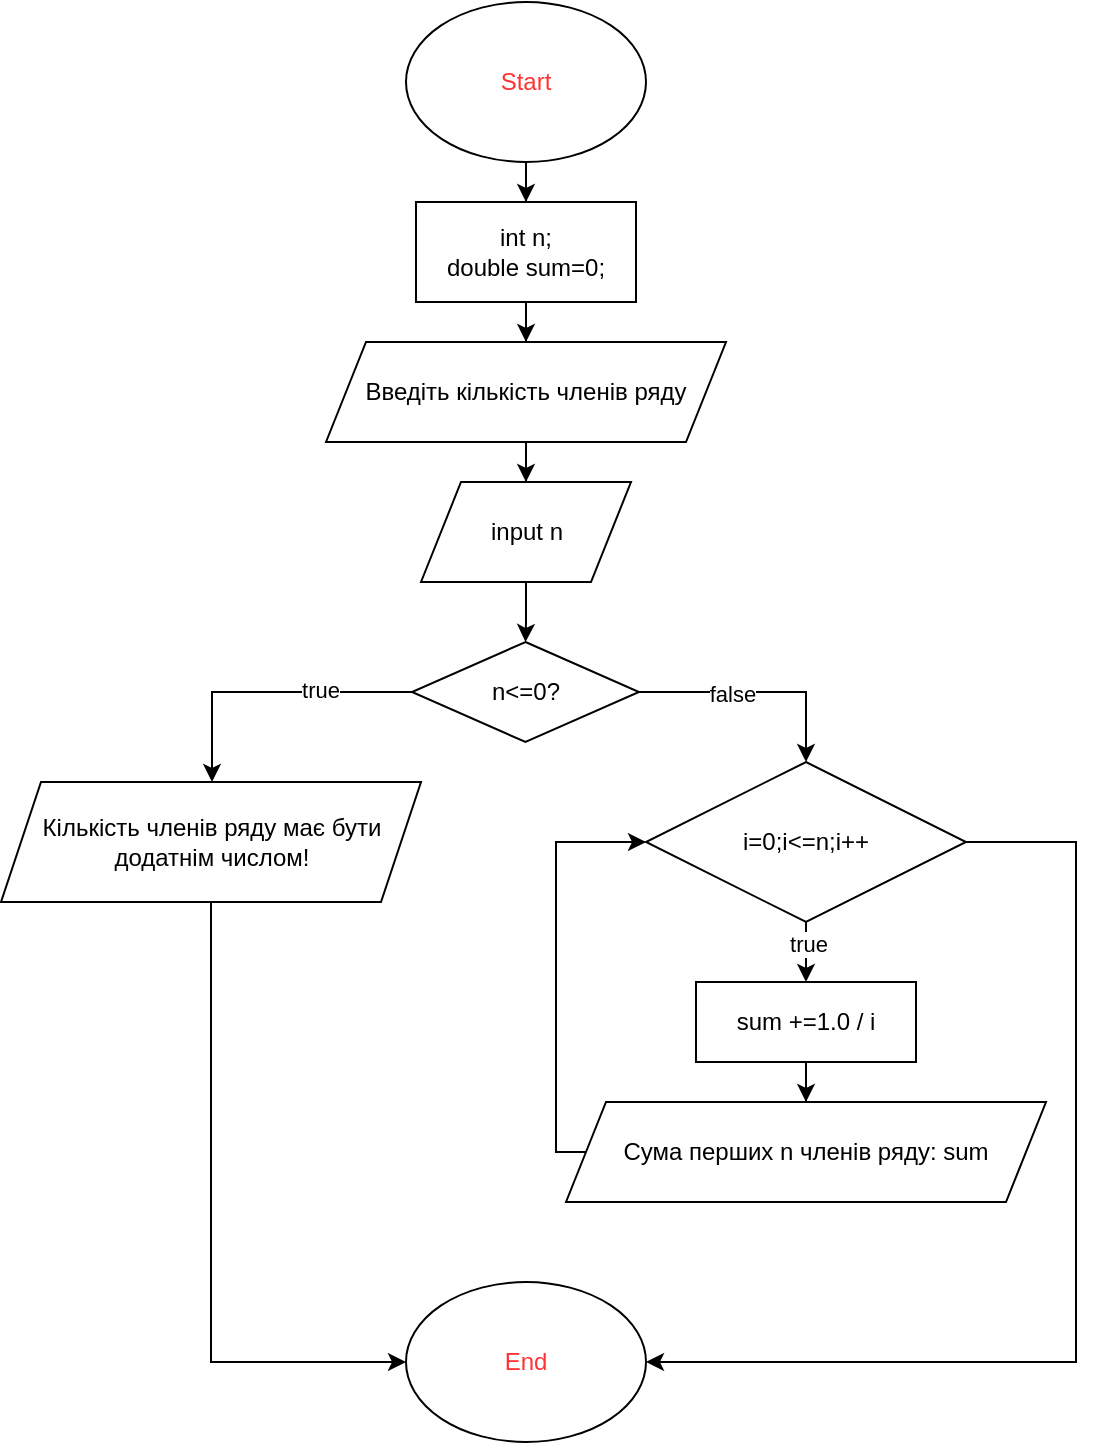 <mxfile version="24.7.17">
  <diagram name="Страница — 1" id="q75xxBz2Fl6iHN6mKOdP">
    <mxGraphModel dx="1221" dy="717" grid="1" gridSize="10" guides="1" tooltips="1" connect="1" arrows="1" fold="1" page="1" pageScale="1" pageWidth="1169" pageHeight="1654" math="0" shadow="0">
      <root>
        <mxCell id="0" />
        <mxCell id="1" parent="0" />
        <mxCell id="b86VXf5yLCmzlotmY-7M-3" style="edgeStyle=orthogonalEdgeStyle;rounded=0;orthogonalLoop=1;jettySize=auto;html=1;" edge="1" parent="1" source="b86VXf5yLCmzlotmY-7M-1" target="b86VXf5yLCmzlotmY-7M-2">
          <mxGeometry relative="1" as="geometry" />
        </mxCell>
        <mxCell id="b86VXf5yLCmzlotmY-7M-1" value="&lt;font color=&quot;#ff3333&quot;&gt;Start&lt;/font&gt;" style="ellipse;whiteSpace=wrap;html=1;" vertex="1" parent="1">
          <mxGeometry x="525" y="10" width="120" height="80" as="geometry" />
        </mxCell>
        <mxCell id="b86VXf5yLCmzlotmY-7M-5" style="edgeStyle=orthogonalEdgeStyle;rounded=0;orthogonalLoop=1;jettySize=auto;html=1;" edge="1" parent="1" source="b86VXf5yLCmzlotmY-7M-2" target="b86VXf5yLCmzlotmY-7M-4">
          <mxGeometry relative="1" as="geometry" />
        </mxCell>
        <mxCell id="b86VXf5yLCmzlotmY-7M-2" value="int n;&lt;div&gt;double sum=0;&lt;/div&gt;" style="rounded=0;whiteSpace=wrap;html=1;" vertex="1" parent="1">
          <mxGeometry x="530" y="110" width="110" height="50" as="geometry" />
        </mxCell>
        <mxCell id="b86VXf5yLCmzlotmY-7M-7" style="edgeStyle=orthogonalEdgeStyle;rounded=0;orthogonalLoop=1;jettySize=auto;html=1;" edge="1" parent="1" source="b86VXf5yLCmzlotmY-7M-4" target="b86VXf5yLCmzlotmY-7M-6">
          <mxGeometry relative="1" as="geometry" />
        </mxCell>
        <mxCell id="b86VXf5yLCmzlotmY-7M-4" value="Введіть кількість членів ряду" style="shape=parallelogram;perimeter=parallelogramPerimeter;whiteSpace=wrap;html=1;fixedSize=1;" vertex="1" parent="1">
          <mxGeometry x="485" y="180" width="200" height="50" as="geometry" />
        </mxCell>
        <mxCell id="b86VXf5yLCmzlotmY-7M-9" style="edgeStyle=orthogonalEdgeStyle;rounded=0;orthogonalLoop=1;jettySize=auto;html=1;entryX=0.5;entryY=0;entryDx=0;entryDy=0;" edge="1" parent="1" source="b86VXf5yLCmzlotmY-7M-6" target="b86VXf5yLCmzlotmY-7M-8">
          <mxGeometry relative="1" as="geometry" />
        </mxCell>
        <mxCell id="b86VXf5yLCmzlotmY-7M-6" value="input n" style="shape=parallelogram;perimeter=parallelogramPerimeter;whiteSpace=wrap;html=1;fixedSize=1;" vertex="1" parent="1">
          <mxGeometry x="532.5" y="250" width="105" height="50" as="geometry" />
        </mxCell>
        <mxCell id="b86VXf5yLCmzlotmY-7M-11" style="edgeStyle=orthogonalEdgeStyle;rounded=0;orthogonalLoop=1;jettySize=auto;html=1;" edge="1" parent="1" source="b86VXf5yLCmzlotmY-7M-8" target="b86VXf5yLCmzlotmY-7M-10">
          <mxGeometry relative="1" as="geometry">
            <Array as="points">
              <mxPoint x="428" y="355" />
            </Array>
          </mxGeometry>
        </mxCell>
        <mxCell id="b86VXf5yLCmzlotmY-7M-14" value="true" style="edgeLabel;html=1;align=center;verticalAlign=middle;resizable=0;points=[];" vertex="1" connectable="0" parent="b86VXf5yLCmzlotmY-7M-11">
          <mxGeometry x="-0.365" y="-1" relative="1" as="geometry">
            <mxPoint as="offset" />
          </mxGeometry>
        </mxCell>
        <mxCell id="b86VXf5yLCmzlotmY-7M-15" style="edgeStyle=orthogonalEdgeStyle;rounded=0;orthogonalLoop=1;jettySize=auto;html=1;entryX=0.5;entryY=0;entryDx=0;entryDy=0;" edge="1" parent="1" source="b86VXf5yLCmzlotmY-7M-8" target="b86VXf5yLCmzlotmY-7M-12">
          <mxGeometry relative="1" as="geometry" />
        </mxCell>
        <mxCell id="b86VXf5yLCmzlotmY-7M-16" value="false" style="edgeLabel;html=1;align=center;verticalAlign=middle;resizable=0;points=[];" vertex="1" connectable="0" parent="b86VXf5yLCmzlotmY-7M-15">
          <mxGeometry x="-0.232" y="-1" relative="1" as="geometry">
            <mxPoint x="1" as="offset" />
          </mxGeometry>
        </mxCell>
        <mxCell id="b86VXf5yLCmzlotmY-7M-8" value="n&amp;lt;=0?" style="rhombus;whiteSpace=wrap;html=1;" vertex="1" parent="1">
          <mxGeometry x="528" y="330" width="113.5" height="50" as="geometry" />
        </mxCell>
        <mxCell id="b86VXf5yLCmzlotmY-7M-27" style="edgeStyle=orthogonalEdgeStyle;rounded=0;orthogonalLoop=1;jettySize=auto;html=1;entryX=0;entryY=0.5;entryDx=0;entryDy=0;" edge="1" parent="1" source="b86VXf5yLCmzlotmY-7M-10" target="b86VXf5yLCmzlotmY-7M-21">
          <mxGeometry relative="1" as="geometry" />
        </mxCell>
        <mxCell id="b86VXf5yLCmzlotmY-7M-10" value="Кількість членів ряду має бути додатнім числом!" style="shape=parallelogram;perimeter=parallelogramPerimeter;whiteSpace=wrap;html=1;fixedSize=1;" vertex="1" parent="1">
          <mxGeometry x="322.5" y="400" width="210" height="60" as="geometry" />
        </mxCell>
        <mxCell id="b86VXf5yLCmzlotmY-7M-19" style="edgeStyle=orthogonalEdgeStyle;rounded=0;orthogonalLoop=1;jettySize=auto;html=1;" edge="1" parent="1" source="b86VXf5yLCmzlotmY-7M-12" target="b86VXf5yLCmzlotmY-7M-17">
          <mxGeometry relative="1" as="geometry" />
        </mxCell>
        <mxCell id="b86VXf5yLCmzlotmY-7M-24" value="true" style="edgeLabel;html=1;align=center;verticalAlign=middle;resizable=0;points=[];" vertex="1" connectable="0" parent="b86VXf5yLCmzlotmY-7M-19">
          <mxGeometry x="0.24" y="1" relative="1" as="geometry">
            <mxPoint as="offset" />
          </mxGeometry>
        </mxCell>
        <mxCell id="b86VXf5yLCmzlotmY-7M-26" style="edgeStyle=orthogonalEdgeStyle;rounded=0;orthogonalLoop=1;jettySize=auto;html=1;entryX=1;entryY=0.5;entryDx=0;entryDy=0;" edge="1" parent="1" source="b86VXf5yLCmzlotmY-7M-12" target="b86VXf5yLCmzlotmY-7M-21">
          <mxGeometry relative="1" as="geometry">
            <Array as="points">
              <mxPoint x="860" y="430" />
              <mxPoint x="860" y="690" />
            </Array>
          </mxGeometry>
        </mxCell>
        <mxCell id="b86VXf5yLCmzlotmY-7M-12" value="i=0;i&amp;lt;=n;i++" style="rhombus;whiteSpace=wrap;html=1;" vertex="1" parent="1">
          <mxGeometry x="645" y="390" width="160" height="80" as="geometry" />
        </mxCell>
        <mxCell id="b86VXf5yLCmzlotmY-7M-20" style="edgeStyle=orthogonalEdgeStyle;rounded=0;orthogonalLoop=1;jettySize=auto;html=1;entryX=0.5;entryY=0;entryDx=0;entryDy=0;" edge="1" parent="1" source="b86VXf5yLCmzlotmY-7M-17" target="b86VXf5yLCmzlotmY-7M-18">
          <mxGeometry relative="1" as="geometry" />
        </mxCell>
        <mxCell id="b86VXf5yLCmzlotmY-7M-17" value="sum +=1.0 / i" style="rounded=0;whiteSpace=wrap;html=1;" vertex="1" parent="1">
          <mxGeometry x="670" y="500" width="110" height="40" as="geometry" />
        </mxCell>
        <mxCell id="b86VXf5yLCmzlotmY-7M-25" style="edgeStyle=orthogonalEdgeStyle;rounded=0;orthogonalLoop=1;jettySize=auto;html=1;entryX=0;entryY=0.5;entryDx=0;entryDy=0;" edge="1" parent="1" source="b86VXf5yLCmzlotmY-7M-18" target="b86VXf5yLCmzlotmY-7M-12">
          <mxGeometry relative="1" as="geometry">
            <Array as="points">
              <mxPoint x="600" y="585" />
              <mxPoint x="600" y="430" />
            </Array>
          </mxGeometry>
        </mxCell>
        <mxCell id="b86VXf5yLCmzlotmY-7M-18" value="Сума перших n членів ряду: sum" style="shape=parallelogram;perimeter=parallelogramPerimeter;whiteSpace=wrap;html=1;fixedSize=1;" vertex="1" parent="1">
          <mxGeometry x="605" y="560" width="240" height="50" as="geometry" />
        </mxCell>
        <mxCell id="b86VXf5yLCmzlotmY-7M-21" value="&lt;font color=&quot;#ff3333&quot;&gt;End&lt;/font&gt;" style="ellipse;whiteSpace=wrap;html=1;" vertex="1" parent="1">
          <mxGeometry x="525" y="650" width="120" height="80" as="geometry" />
        </mxCell>
      </root>
    </mxGraphModel>
  </diagram>
</mxfile>
